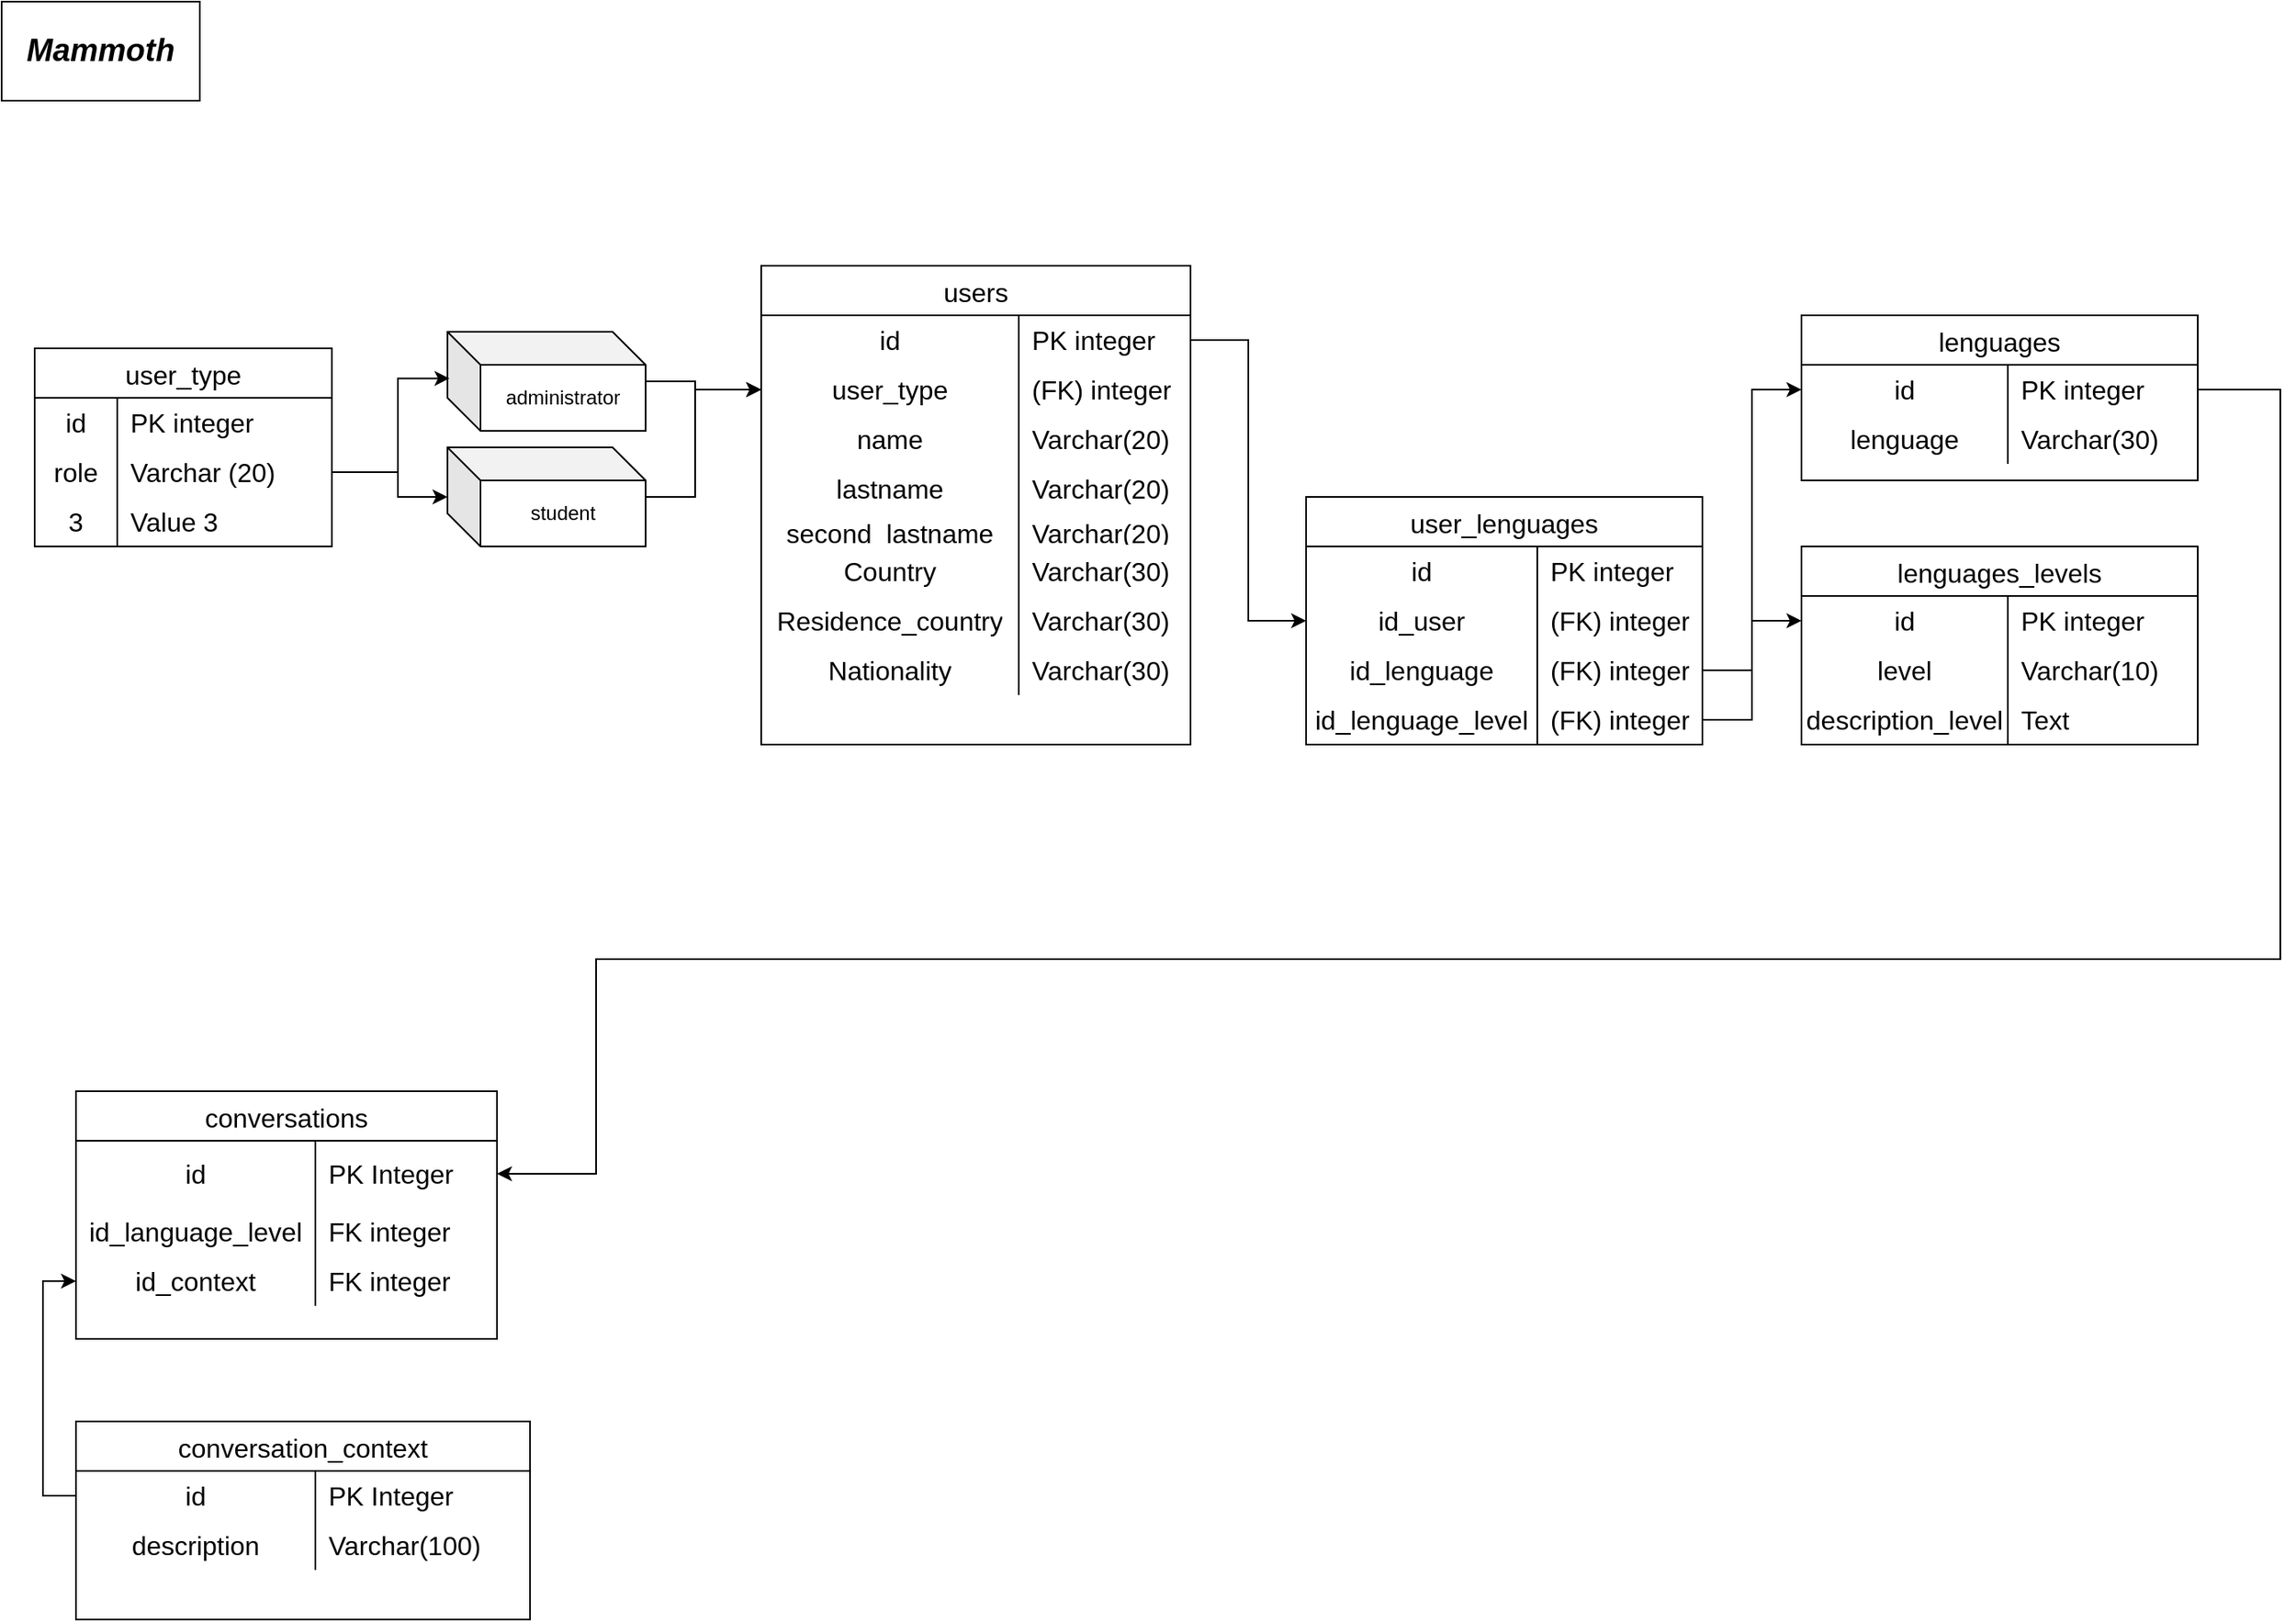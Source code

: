 <mxfile version="24.3.1" type="device">
  <diagram name="Page-1" id="H3j_4r80WjKR_7mbbWKY">
    <mxGraphModel dx="2100" dy="1114" grid="1" gridSize="10" guides="1" tooltips="1" connect="1" arrows="1" fold="1" page="1" pageScale="1" pageWidth="850" pageHeight="1100" math="0" shadow="0">
      <root>
        <mxCell id="0" />
        <mxCell id="1" parent="0" />
        <mxCell id="baPoiljxvEhH2WAyBj0E-1" value="&lt;font style=&quot;font-size: 19px;&quot;&gt;&lt;i&gt;&lt;b&gt;Mammoth&lt;/b&gt;&lt;/i&gt;&lt;/font&gt;" style="rounded=0;whiteSpace=wrap;html=1;" parent="1" vertex="1">
          <mxGeometry x="10" y="20" width="120" height="60" as="geometry" />
        </mxCell>
        <mxCell id="tuvgBK4_tuto2rBZXZWG-3" value="user_type" style="shape=table;startSize=30;container=1;collapsible=0;childLayout=tableLayout;fixedRows=1;rowLines=0;fontStyle=0;strokeColor=default;fontSize=16;" parent="1" vertex="1">
          <mxGeometry x="30" y="230" width="180" height="120" as="geometry" />
        </mxCell>
        <mxCell id="tuvgBK4_tuto2rBZXZWG-4" value="" style="shape=tableRow;horizontal=0;startSize=0;swimlaneHead=0;swimlaneBody=0;top=0;left=0;bottom=0;right=0;collapsible=0;dropTarget=0;fillColor=none;points=[[0,0.5],[1,0.5]];portConstraint=eastwest;strokeColor=inherit;fontSize=16;" parent="tuvgBK4_tuto2rBZXZWG-3" vertex="1">
          <mxGeometry y="30" width="180" height="30" as="geometry" />
        </mxCell>
        <mxCell id="tuvgBK4_tuto2rBZXZWG-5" value="id" style="shape=partialRectangle;html=1;whiteSpace=wrap;connectable=0;fillColor=none;top=0;left=0;bottom=0;right=0;overflow=hidden;pointerEvents=1;strokeColor=inherit;fontSize=16;" parent="tuvgBK4_tuto2rBZXZWG-4" vertex="1">
          <mxGeometry width="50" height="30" as="geometry">
            <mxRectangle width="50" height="30" as="alternateBounds" />
          </mxGeometry>
        </mxCell>
        <mxCell id="tuvgBK4_tuto2rBZXZWG-6" value="PK integer" style="shape=partialRectangle;html=1;whiteSpace=wrap;connectable=0;fillColor=none;top=0;left=0;bottom=0;right=0;align=left;spacingLeft=6;overflow=hidden;strokeColor=inherit;fontSize=16;" parent="tuvgBK4_tuto2rBZXZWG-4" vertex="1">
          <mxGeometry x="50" width="130" height="30" as="geometry">
            <mxRectangle width="130" height="30" as="alternateBounds" />
          </mxGeometry>
        </mxCell>
        <mxCell id="tuvgBK4_tuto2rBZXZWG-7" value="" style="shape=tableRow;horizontal=0;startSize=0;swimlaneHead=0;swimlaneBody=0;top=0;left=0;bottom=0;right=0;collapsible=0;dropTarget=0;fillColor=none;points=[[0,0.5],[1,0.5]];portConstraint=eastwest;strokeColor=inherit;fontSize=16;" parent="tuvgBK4_tuto2rBZXZWG-3" vertex="1">
          <mxGeometry y="60" width="180" height="30" as="geometry" />
        </mxCell>
        <mxCell id="tuvgBK4_tuto2rBZXZWG-8" value="role" style="shape=partialRectangle;html=1;whiteSpace=wrap;connectable=0;fillColor=none;top=0;left=0;bottom=0;right=0;overflow=hidden;strokeColor=inherit;fontSize=16;" parent="tuvgBK4_tuto2rBZXZWG-7" vertex="1">
          <mxGeometry width="50" height="30" as="geometry">
            <mxRectangle width="50" height="30" as="alternateBounds" />
          </mxGeometry>
        </mxCell>
        <mxCell id="tuvgBK4_tuto2rBZXZWG-9" value="Varchar (20)" style="shape=partialRectangle;html=1;whiteSpace=wrap;connectable=0;fillColor=none;top=0;left=0;bottom=0;right=0;align=left;spacingLeft=6;overflow=hidden;strokeColor=inherit;fontSize=16;" parent="tuvgBK4_tuto2rBZXZWG-7" vertex="1">
          <mxGeometry x="50" width="130" height="30" as="geometry">
            <mxRectangle width="130" height="30" as="alternateBounds" />
          </mxGeometry>
        </mxCell>
        <mxCell id="tuvgBK4_tuto2rBZXZWG-10" value="" style="shape=tableRow;horizontal=0;startSize=0;swimlaneHead=0;swimlaneBody=0;top=0;left=0;bottom=0;right=0;collapsible=0;dropTarget=0;fillColor=none;points=[[0,0.5],[1,0.5]];portConstraint=eastwest;strokeColor=inherit;fontSize=16;" parent="tuvgBK4_tuto2rBZXZWG-3" vertex="1">
          <mxGeometry y="90" width="180" height="30" as="geometry" />
        </mxCell>
        <mxCell id="tuvgBK4_tuto2rBZXZWG-11" value="3" style="shape=partialRectangle;html=1;whiteSpace=wrap;connectable=0;fillColor=none;top=0;left=0;bottom=0;right=0;overflow=hidden;strokeColor=inherit;fontSize=16;" parent="tuvgBK4_tuto2rBZXZWG-10" vertex="1">
          <mxGeometry width="50" height="30" as="geometry">
            <mxRectangle width="50" height="30" as="alternateBounds" />
          </mxGeometry>
        </mxCell>
        <mxCell id="tuvgBK4_tuto2rBZXZWG-12" value="Value 3" style="shape=partialRectangle;html=1;whiteSpace=wrap;connectable=0;fillColor=none;top=0;left=0;bottom=0;right=0;align=left;spacingLeft=6;overflow=hidden;strokeColor=inherit;fontSize=16;" parent="tuvgBK4_tuto2rBZXZWG-10" vertex="1">
          <mxGeometry x="50" width="130" height="30" as="geometry">
            <mxRectangle width="130" height="30" as="alternateBounds" />
          </mxGeometry>
        </mxCell>
        <mxCell id="tuvgBK4_tuto2rBZXZWG-66" style="edgeStyle=orthogonalEdgeStyle;rounded=0;orthogonalLoop=1;jettySize=auto;html=1;entryX=0;entryY=0.5;entryDx=0;entryDy=0;" parent="1" source="tuvgBK4_tuto2rBZXZWG-14" target="tuvgBK4_tuto2rBZXZWG-20" edge="1">
          <mxGeometry relative="1" as="geometry">
            <Array as="points">
              <mxPoint x="430" y="250" />
              <mxPoint x="430" y="255" />
            </Array>
          </mxGeometry>
        </mxCell>
        <mxCell id="tuvgBK4_tuto2rBZXZWG-14" value="administrator" style="shape=cube;whiteSpace=wrap;html=1;boundedLbl=1;backgroundOutline=1;darkOpacity=0.05;darkOpacity2=0.1;" parent="1" vertex="1">
          <mxGeometry x="280" y="220" width="120" height="60" as="geometry" />
        </mxCell>
        <mxCell id="tuvgBK4_tuto2rBZXZWG-67" style="edgeStyle=orthogonalEdgeStyle;rounded=0;orthogonalLoop=1;jettySize=auto;html=1;entryX=0;entryY=0.5;entryDx=0;entryDy=0;" parent="1" source="tuvgBK4_tuto2rBZXZWG-15" target="tuvgBK4_tuto2rBZXZWG-20" edge="1">
          <mxGeometry relative="1" as="geometry">
            <Array as="points">
              <mxPoint x="430" y="320" />
              <mxPoint x="430" y="255" />
            </Array>
          </mxGeometry>
        </mxCell>
        <mxCell id="tuvgBK4_tuto2rBZXZWG-15" value="student" style="shape=cube;whiteSpace=wrap;html=1;boundedLbl=1;backgroundOutline=1;darkOpacity=0.05;darkOpacity2=0.1;" parent="1" vertex="1">
          <mxGeometry x="280" y="290" width="120" height="60" as="geometry" />
        </mxCell>
        <mxCell id="tuvgBK4_tuto2rBZXZWG-16" value="users" style="shape=table;startSize=30;container=1;collapsible=0;childLayout=tableLayout;fixedRows=1;rowLines=0;fontStyle=0;strokeColor=default;fontSize=16;" parent="1" vertex="1">
          <mxGeometry x="470" y="180" width="260" height="290" as="geometry" />
        </mxCell>
        <mxCell id="tuvgBK4_tuto2rBZXZWG-17" value="" style="shape=tableRow;horizontal=0;startSize=0;swimlaneHead=0;swimlaneBody=0;top=0;left=0;bottom=0;right=0;collapsible=0;dropTarget=0;fillColor=none;points=[[0,0.5],[1,0.5]];portConstraint=eastwest;strokeColor=inherit;fontSize=16;" parent="tuvgBK4_tuto2rBZXZWG-16" vertex="1">
          <mxGeometry y="30" width="260" height="30" as="geometry" />
        </mxCell>
        <mxCell id="tuvgBK4_tuto2rBZXZWG-18" value="id" style="shape=partialRectangle;html=1;whiteSpace=wrap;connectable=0;fillColor=none;top=0;left=0;bottom=0;right=0;overflow=hidden;pointerEvents=1;strokeColor=inherit;fontSize=16;" parent="tuvgBK4_tuto2rBZXZWG-17" vertex="1">
          <mxGeometry width="156" height="30" as="geometry">
            <mxRectangle width="156" height="30" as="alternateBounds" />
          </mxGeometry>
        </mxCell>
        <mxCell id="tuvgBK4_tuto2rBZXZWG-19" value="PK integer" style="shape=partialRectangle;html=1;whiteSpace=wrap;connectable=0;fillColor=none;top=0;left=0;bottom=0;right=0;align=left;spacingLeft=6;overflow=hidden;strokeColor=inherit;fontSize=16;" parent="tuvgBK4_tuto2rBZXZWG-17" vertex="1">
          <mxGeometry x="156" width="104" height="30" as="geometry">
            <mxRectangle width="104" height="30" as="alternateBounds" />
          </mxGeometry>
        </mxCell>
        <mxCell id="tuvgBK4_tuto2rBZXZWG-20" value="" style="shape=tableRow;horizontal=0;startSize=0;swimlaneHead=0;swimlaneBody=0;top=0;left=0;bottom=0;right=0;collapsible=0;dropTarget=0;fillColor=none;points=[[0,0.5],[1,0.5]];portConstraint=eastwest;strokeColor=inherit;fontSize=16;" parent="tuvgBK4_tuto2rBZXZWG-16" vertex="1">
          <mxGeometry y="60" width="260" height="30" as="geometry" />
        </mxCell>
        <mxCell id="tuvgBK4_tuto2rBZXZWG-21" value="user_type" style="shape=partialRectangle;html=1;whiteSpace=wrap;connectable=0;fillColor=none;top=0;left=0;bottom=0;right=0;overflow=hidden;strokeColor=inherit;fontSize=16;" parent="tuvgBK4_tuto2rBZXZWG-20" vertex="1">
          <mxGeometry width="156" height="30" as="geometry">
            <mxRectangle width="156" height="30" as="alternateBounds" />
          </mxGeometry>
        </mxCell>
        <mxCell id="tuvgBK4_tuto2rBZXZWG-22" value="(FK) integer" style="shape=partialRectangle;html=1;whiteSpace=wrap;connectable=0;fillColor=none;top=0;left=0;bottom=0;right=0;align=left;spacingLeft=6;overflow=hidden;strokeColor=inherit;fontSize=16;" parent="tuvgBK4_tuto2rBZXZWG-20" vertex="1">
          <mxGeometry x="156" width="104" height="30" as="geometry">
            <mxRectangle width="104" height="30" as="alternateBounds" />
          </mxGeometry>
        </mxCell>
        <mxCell id="tuvgBK4_tuto2rBZXZWG-23" value="" style="shape=tableRow;horizontal=0;startSize=0;swimlaneHead=0;swimlaneBody=0;top=0;left=0;bottom=0;right=0;collapsible=0;dropTarget=0;fillColor=none;points=[[0,0.5],[1,0.5]];portConstraint=eastwest;strokeColor=inherit;fontSize=16;" parent="tuvgBK4_tuto2rBZXZWG-16" vertex="1">
          <mxGeometry y="90" width="260" height="30" as="geometry" />
        </mxCell>
        <mxCell id="tuvgBK4_tuto2rBZXZWG-24" value="name" style="shape=partialRectangle;html=1;whiteSpace=wrap;connectable=0;fillColor=none;top=0;left=0;bottom=0;right=0;overflow=hidden;strokeColor=inherit;fontSize=16;" parent="tuvgBK4_tuto2rBZXZWG-23" vertex="1">
          <mxGeometry width="156" height="30" as="geometry">
            <mxRectangle width="156" height="30" as="alternateBounds" />
          </mxGeometry>
        </mxCell>
        <mxCell id="tuvgBK4_tuto2rBZXZWG-25" value="Varchar(20)" style="shape=partialRectangle;html=1;whiteSpace=wrap;connectable=0;fillColor=none;top=0;left=0;bottom=0;right=0;align=left;spacingLeft=6;overflow=hidden;strokeColor=inherit;fontSize=16;" parent="tuvgBK4_tuto2rBZXZWG-23" vertex="1">
          <mxGeometry x="156" width="104" height="30" as="geometry">
            <mxRectangle width="104" height="30" as="alternateBounds" />
          </mxGeometry>
        </mxCell>
        <mxCell id="tuvgBK4_tuto2rBZXZWG-26" value="" style="shape=tableRow;horizontal=0;startSize=0;swimlaneHead=0;swimlaneBody=0;top=0;left=0;bottom=0;right=0;collapsible=0;dropTarget=0;fillColor=none;points=[[0,0.5],[1,0.5]];portConstraint=eastwest;strokeColor=inherit;fontSize=16;" parent="tuvgBK4_tuto2rBZXZWG-16" vertex="1">
          <mxGeometry y="120" width="260" height="30" as="geometry" />
        </mxCell>
        <mxCell id="tuvgBK4_tuto2rBZXZWG-27" value="lastname" style="shape=partialRectangle;html=1;whiteSpace=wrap;connectable=0;fillColor=none;top=0;left=0;bottom=0;right=0;overflow=hidden;strokeColor=inherit;fontSize=16;" parent="tuvgBK4_tuto2rBZXZWG-26" vertex="1">
          <mxGeometry width="156" height="30" as="geometry">
            <mxRectangle width="156" height="30" as="alternateBounds" />
          </mxGeometry>
        </mxCell>
        <mxCell id="tuvgBK4_tuto2rBZXZWG-28" value="Varchar(20)" style="shape=partialRectangle;html=1;whiteSpace=wrap;connectable=0;fillColor=none;top=0;left=0;bottom=0;right=0;align=left;spacingLeft=6;overflow=hidden;strokeColor=inherit;fontSize=16;" parent="tuvgBK4_tuto2rBZXZWG-26" vertex="1">
          <mxGeometry x="156" width="104" height="30" as="geometry">
            <mxRectangle width="104" height="30" as="alternateBounds" />
          </mxGeometry>
        </mxCell>
        <mxCell id="tuvgBK4_tuto2rBZXZWG-29" value="" style="shape=tableRow;horizontal=0;startSize=0;swimlaneHead=0;swimlaneBody=0;top=0;left=0;bottom=0;right=0;collapsible=0;dropTarget=0;fillColor=none;points=[[0,0.5],[1,0.5]];portConstraint=eastwest;strokeColor=inherit;fontSize=16;" parent="tuvgBK4_tuto2rBZXZWG-16" vertex="1">
          <mxGeometry y="150" width="260" height="20" as="geometry" />
        </mxCell>
        <mxCell id="tuvgBK4_tuto2rBZXZWG-30" value="second_lastname" style="shape=partialRectangle;html=1;whiteSpace=wrap;connectable=0;fillColor=none;top=0;left=0;bottom=0;right=0;overflow=hidden;strokeColor=inherit;fontSize=16;" parent="tuvgBK4_tuto2rBZXZWG-29" vertex="1">
          <mxGeometry width="156" height="20" as="geometry">
            <mxRectangle width="156" height="20" as="alternateBounds" />
          </mxGeometry>
        </mxCell>
        <mxCell id="tuvgBK4_tuto2rBZXZWG-31" value="Varchar(20)" style="shape=partialRectangle;html=1;whiteSpace=wrap;connectable=0;fillColor=none;top=0;left=0;bottom=0;right=0;align=left;spacingLeft=6;overflow=hidden;strokeColor=inherit;fontSize=16;" parent="tuvgBK4_tuto2rBZXZWG-29" vertex="1">
          <mxGeometry x="156" width="104" height="20" as="geometry">
            <mxRectangle width="104" height="20" as="alternateBounds" />
          </mxGeometry>
        </mxCell>
        <mxCell id="tuvgBK4_tuto2rBZXZWG-45" value="" style="shape=tableRow;horizontal=0;startSize=0;swimlaneHead=0;swimlaneBody=0;top=0;left=0;bottom=0;right=0;collapsible=0;dropTarget=0;fillColor=none;points=[[0,0.5],[1,0.5]];portConstraint=eastwest;strokeColor=inherit;fontSize=16;" parent="tuvgBK4_tuto2rBZXZWG-16" vertex="1">
          <mxGeometry y="170" width="260" height="30" as="geometry" />
        </mxCell>
        <mxCell id="tuvgBK4_tuto2rBZXZWG-46" value="Country" style="shape=partialRectangle;html=1;whiteSpace=wrap;connectable=0;fillColor=none;top=0;left=0;bottom=0;right=0;overflow=hidden;strokeColor=inherit;fontSize=16;" parent="tuvgBK4_tuto2rBZXZWG-45" vertex="1">
          <mxGeometry width="156" height="30" as="geometry">
            <mxRectangle width="156" height="30" as="alternateBounds" />
          </mxGeometry>
        </mxCell>
        <mxCell id="tuvgBK4_tuto2rBZXZWG-47" value="Varchar(30)" style="shape=partialRectangle;html=1;whiteSpace=wrap;connectable=0;fillColor=none;top=0;left=0;bottom=0;right=0;align=left;spacingLeft=6;overflow=hidden;strokeColor=inherit;fontSize=16;" parent="tuvgBK4_tuto2rBZXZWG-45" vertex="1">
          <mxGeometry x="156" width="104" height="30" as="geometry">
            <mxRectangle width="104" height="30" as="alternateBounds" />
          </mxGeometry>
        </mxCell>
        <mxCell id="tuvgBK4_tuto2rBZXZWG-48" value="" style="shape=tableRow;horizontal=0;startSize=0;swimlaneHead=0;swimlaneBody=0;top=0;left=0;bottom=0;right=0;collapsible=0;dropTarget=0;fillColor=none;points=[[0,0.5],[1,0.5]];portConstraint=eastwest;strokeColor=inherit;fontSize=16;" parent="tuvgBK4_tuto2rBZXZWG-16" vertex="1">
          <mxGeometry y="200" width="260" height="30" as="geometry" />
        </mxCell>
        <mxCell id="tuvgBK4_tuto2rBZXZWG-49" value="Residence_country" style="shape=partialRectangle;html=1;whiteSpace=wrap;connectable=0;fillColor=none;top=0;left=0;bottom=0;right=0;overflow=hidden;strokeColor=inherit;fontSize=16;" parent="tuvgBK4_tuto2rBZXZWG-48" vertex="1">
          <mxGeometry width="156" height="30" as="geometry">
            <mxRectangle width="156" height="30" as="alternateBounds" />
          </mxGeometry>
        </mxCell>
        <mxCell id="tuvgBK4_tuto2rBZXZWG-50" value="Varchar(30)" style="shape=partialRectangle;html=1;whiteSpace=wrap;connectable=0;fillColor=none;top=0;left=0;bottom=0;right=0;align=left;spacingLeft=6;overflow=hidden;strokeColor=inherit;fontSize=16;" parent="tuvgBK4_tuto2rBZXZWG-48" vertex="1">
          <mxGeometry x="156" width="104" height="30" as="geometry">
            <mxRectangle width="104" height="30" as="alternateBounds" />
          </mxGeometry>
        </mxCell>
        <mxCell id="tuvgBK4_tuto2rBZXZWG-51" value="" style="shape=tableRow;horizontal=0;startSize=0;swimlaneHead=0;swimlaneBody=0;top=0;left=0;bottom=0;right=0;collapsible=0;dropTarget=0;fillColor=none;points=[[0,0.5],[1,0.5]];portConstraint=eastwest;strokeColor=inherit;fontSize=16;" parent="tuvgBK4_tuto2rBZXZWG-16" vertex="1">
          <mxGeometry y="230" width="260" height="30" as="geometry" />
        </mxCell>
        <mxCell id="tuvgBK4_tuto2rBZXZWG-52" value="Nationality" style="shape=partialRectangle;html=1;whiteSpace=wrap;connectable=0;fillColor=none;top=0;left=0;bottom=0;right=0;overflow=hidden;strokeColor=inherit;fontSize=16;" parent="tuvgBK4_tuto2rBZXZWG-51" vertex="1">
          <mxGeometry width="156" height="30" as="geometry">
            <mxRectangle width="156" height="30" as="alternateBounds" />
          </mxGeometry>
        </mxCell>
        <mxCell id="tuvgBK4_tuto2rBZXZWG-53" value="Varchar(30)" style="shape=partialRectangle;html=1;whiteSpace=wrap;connectable=0;fillColor=none;top=0;left=0;bottom=0;right=0;align=left;spacingLeft=6;overflow=hidden;strokeColor=inherit;fontSize=16;" parent="tuvgBK4_tuto2rBZXZWG-51" vertex="1">
          <mxGeometry x="156" width="104" height="30" as="geometry">
            <mxRectangle width="104" height="30" as="alternateBounds" />
          </mxGeometry>
        </mxCell>
        <mxCell id="tuvgBK4_tuto2rBZXZWG-35" value="user_lenguages" style="shape=table;startSize=30;container=1;collapsible=0;childLayout=tableLayout;fixedRows=1;rowLines=0;fontStyle=0;strokeColor=default;fontSize=16;" parent="1" vertex="1">
          <mxGeometry x="800" y="320" width="240" height="150" as="geometry" />
        </mxCell>
        <mxCell id="tuvgBK4_tuto2rBZXZWG-36" value="" style="shape=tableRow;horizontal=0;startSize=0;swimlaneHead=0;swimlaneBody=0;top=0;left=0;bottom=0;right=0;collapsible=0;dropTarget=0;fillColor=none;points=[[0,0.5],[1,0.5]];portConstraint=eastwest;strokeColor=inherit;fontSize=16;" parent="tuvgBK4_tuto2rBZXZWG-35" vertex="1">
          <mxGeometry y="30" width="240" height="30" as="geometry" />
        </mxCell>
        <mxCell id="tuvgBK4_tuto2rBZXZWG-37" value="id" style="shape=partialRectangle;html=1;whiteSpace=wrap;connectable=0;fillColor=none;top=0;left=0;bottom=0;right=0;overflow=hidden;pointerEvents=1;strokeColor=inherit;fontSize=16;" parent="tuvgBK4_tuto2rBZXZWG-36" vertex="1">
          <mxGeometry width="140" height="30" as="geometry">
            <mxRectangle width="140" height="30" as="alternateBounds" />
          </mxGeometry>
        </mxCell>
        <mxCell id="tuvgBK4_tuto2rBZXZWG-38" value="PK integer" style="shape=partialRectangle;html=1;whiteSpace=wrap;connectable=0;fillColor=none;top=0;left=0;bottom=0;right=0;align=left;spacingLeft=6;overflow=hidden;strokeColor=inherit;fontSize=16;" parent="tuvgBK4_tuto2rBZXZWG-36" vertex="1">
          <mxGeometry x="140" width="100" height="30" as="geometry">
            <mxRectangle width="100" height="30" as="alternateBounds" />
          </mxGeometry>
        </mxCell>
        <mxCell id="tuvgBK4_tuto2rBZXZWG-39" value="" style="shape=tableRow;horizontal=0;startSize=0;swimlaneHead=0;swimlaneBody=0;top=0;left=0;bottom=0;right=0;collapsible=0;dropTarget=0;fillColor=none;points=[[0,0.5],[1,0.5]];portConstraint=eastwest;strokeColor=inherit;fontSize=16;" parent="tuvgBK4_tuto2rBZXZWG-35" vertex="1">
          <mxGeometry y="60" width="240" height="30" as="geometry" />
        </mxCell>
        <mxCell id="tuvgBK4_tuto2rBZXZWG-40" value="id_user" style="shape=partialRectangle;html=1;whiteSpace=wrap;connectable=0;fillColor=none;top=0;left=0;bottom=0;right=0;overflow=hidden;strokeColor=inherit;fontSize=16;" parent="tuvgBK4_tuto2rBZXZWG-39" vertex="1">
          <mxGeometry width="140" height="30" as="geometry">
            <mxRectangle width="140" height="30" as="alternateBounds" />
          </mxGeometry>
        </mxCell>
        <mxCell id="tuvgBK4_tuto2rBZXZWG-41" value="(FK) integer" style="shape=partialRectangle;html=1;whiteSpace=wrap;connectable=0;fillColor=none;top=0;left=0;bottom=0;right=0;align=left;spacingLeft=6;overflow=hidden;strokeColor=inherit;fontSize=16;" parent="tuvgBK4_tuto2rBZXZWG-39" vertex="1">
          <mxGeometry x="140" width="100" height="30" as="geometry">
            <mxRectangle width="100" height="30" as="alternateBounds" />
          </mxGeometry>
        </mxCell>
        <mxCell id="tuvgBK4_tuto2rBZXZWG-42" value="" style="shape=tableRow;horizontal=0;startSize=0;swimlaneHead=0;swimlaneBody=0;top=0;left=0;bottom=0;right=0;collapsible=0;dropTarget=0;fillColor=none;points=[[0,0.5],[1,0.5]];portConstraint=eastwest;strokeColor=inherit;fontSize=16;" parent="tuvgBK4_tuto2rBZXZWG-35" vertex="1">
          <mxGeometry y="90" width="240" height="30" as="geometry" />
        </mxCell>
        <mxCell id="tuvgBK4_tuto2rBZXZWG-43" value="id_lenguage" style="shape=partialRectangle;html=1;whiteSpace=wrap;connectable=0;fillColor=none;top=0;left=0;bottom=0;right=0;overflow=hidden;strokeColor=inherit;fontSize=16;" parent="tuvgBK4_tuto2rBZXZWG-42" vertex="1">
          <mxGeometry width="140" height="30" as="geometry">
            <mxRectangle width="140" height="30" as="alternateBounds" />
          </mxGeometry>
        </mxCell>
        <mxCell id="tuvgBK4_tuto2rBZXZWG-44" value="(FK) integer" style="shape=partialRectangle;html=1;whiteSpace=wrap;connectable=0;fillColor=none;top=0;left=0;bottom=0;right=0;align=left;spacingLeft=6;overflow=hidden;strokeColor=inherit;fontSize=16;" parent="tuvgBK4_tuto2rBZXZWG-42" vertex="1">
          <mxGeometry x="140" width="100" height="30" as="geometry">
            <mxRectangle width="100" height="30" as="alternateBounds" />
          </mxGeometry>
        </mxCell>
        <mxCell id="tuvgBK4_tuto2rBZXZWG-79" value="" style="shape=tableRow;horizontal=0;startSize=0;swimlaneHead=0;swimlaneBody=0;top=0;left=0;bottom=0;right=0;collapsible=0;dropTarget=0;fillColor=none;points=[[0,0.5],[1,0.5]];portConstraint=eastwest;strokeColor=inherit;fontSize=16;" parent="tuvgBK4_tuto2rBZXZWG-35" vertex="1">
          <mxGeometry y="120" width="240" height="30" as="geometry" />
        </mxCell>
        <mxCell id="tuvgBK4_tuto2rBZXZWG-80" value="id_lenguage_level" style="shape=partialRectangle;html=1;whiteSpace=wrap;connectable=0;fillColor=none;top=0;left=0;bottom=0;right=0;overflow=hidden;strokeColor=inherit;fontSize=16;" parent="tuvgBK4_tuto2rBZXZWG-79" vertex="1">
          <mxGeometry width="140" height="30" as="geometry">
            <mxRectangle width="140" height="30" as="alternateBounds" />
          </mxGeometry>
        </mxCell>
        <mxCell id="tuvgBK4_tuto2rBZXZWG-81" value="(FK) integer" style="shape=partialRectangle;html=1;whiteSpace=wrap;connectable=0;fillColor=none;top=0;left=0;bottom=0;right=0;align=left;spacingLeft=6;overflow=hidden;strokeColor=inherit;fontSize=16;" parent="tuvgBK4_tuto2rBZXZWG-79" vertex="1">
          <mxGeometry x="140" width="100" height="30" as="geometry">
            <mxRectangle width="100" height="30" as="alternateBounds" />
          </mxGeometry>
        </mxCell>
        <mxCell id="tuvgBK4_tuto2rBZXZWG-54" value="lenguages_levels" style="shape=table;startSize=30;container=1;collapsible=0;childLayout=tableLayout;fixedRows=1;rowLines=0;fontStyle=0;strokeColor=default;fontSize=16;" parent="1" vertex="1">
          <mxGeometry x="1100" y="350" width="240" height="120" as="geometry" />
        </mxCell>
        <mxCell id="tuvgBK4_tuto2rBZXZWG-55" value="" style="shape=tableRow;horizontal=0;startSize=0;swimlaneHead=0;swimlaneBody=0;top=0;left=0;bottom=0;right=0;collapsible=0;dropTarget=0;fillColor=none;points=[[0,0.5],[1,0.5]];portConstraint=eastwest;strokeColor=inherit;fontSize=16;" parent="tuvgBK4_tuto2rBZXZWG-54" vertex="1">
          <mxGeometry y="30" width="240" height="30" as="geometry" />
        </mxCell>
        <mxCell id="tuvgBK4_tuto2rBZXZWG-56" value="id" style="shape=partialRectangle;html=1;whiteSpace=wrap;connectable=0;fillColor=none;top=0;left=0;bottom=0;right=0;overflow=hidden;pointerEvents=1;strokeColor=inherit;fontSize=16;" parent="tuvgBK4_tuto2rBZXZWG-55" vertex="1">
          <mxGeometry width="125" height="30" as="geometry">
            <mxRectangle width="125" height="30" as="alternateBounds" />
          </mxGeometry>
        </mxCell>
        <mxCell id="tuvgBK4_tuto2rBZXZWG-57" value="PK integer" style="shape=partialRectangle;html=1;whiteSpace=wrap;connectable=0;fillColor=none;top=0;left=0;bottom=0;right=0;align=left;spacingLeft=6;overflow=hidden;strokeColor=inherit;fontSize=16;" parent="tuvgBK4_tuto2rBZXZWG-55" vertex="1">
          <mxGeometry x="125" width="115" height="30" as="geometry">
            <mxRectangle width="115" height="30" as="alternateBounds" />
          </mxGeometry>
        </mxCell>
        <mxCell id="tuvgBK4_tuto2rBZXZWG-58" value="" style="shape=tableRow;horizontal=0;startSize=0;swimlaneHead=0;swimlaneBody=0;top=0;left=0;bottom=0;right=0;collapsible=0;dropTarget=0;fillColor=none;points=[[0,0.5],[1,0.5]];portConstraint=eastwest;strokeColor=inherit;fontSize=16;" parent="tuvgBK4_tuto2rBZXZWG-54" vertex="1">
          <mxGeometry y="60" width="240" height="30" as="geometry" />
        </mxCell>
        <mxCell id="tuvgBK4_tuto2rBZXZWG-59" value="level" style="shape=partialRectangle;html=1;whiteSpace=wrap;connectable=0;fillColor=none;top=0;left=0;bottom=0;right=0;overflow=hidden;strokeColor=inherit;fontSize=16;" parent="tuvgBK4_tuto2rBZXZWG-58" vertex="1">
          <mxGeometry width="125" height="30" as="geometry">
            <mxRectangle width="125" height="30" as="alternateBounds" />
          </mxGeometry>
        </mxCell>
        <mxCell id="tuvgBK4_tuto2rBZXZWG-60" value="Varchar(10)" style="shape=partialRectangle;html=1;whiteSpace=wrap;connectable=0;fillColor=none;top=0;left=0;bottom=0;right=0;align=left;spacingLeft=6;overflow=hidden;strokeColor=inherit;fontSize=16;" parent="tuvgBK4_tuto2rBZXZWG-58" vertex="1">
          <mxGeometry x="125" width="115" height="30" as="geometry">
            <mxRectangle width="115" height="30" as="alternateBounds" />
          </mxGeometry>
        </mxCell>
        <mxCell id="tuvgBK4_tuto2rBZXZWG-61" value="" style="shape=tableRow;horizontal=0;startSize=0;swimlaneHead=0;swimlaneBody=0;top=0;left=0;bottom=0;right=0;collapsible=0;dropTarget=0;fillColor=none;points=[[0,0.5],[1,0.5]];portConstraint=eastwest;strokeColor=inherit;fontSize=16;" parent="tuvgBK4_tuto2rBZXZWG-54" vertex="1">
          <mxGeometry y="90" width="240" height="30" as="geometry" />
        </mxCell>
        <mxCell id="tuvgBK4_tuto2rBZXZWG-62" value="description_level" style="shape=partialRectangle;html=1;whiteSpace=wrap;connectable=0;fillColor=none;top=0;left=0;bottom=0;right=0;overflow=hidden;strokeColor=inherit;fontSize=16;" parent="tuvgBK4_tuto2rBZXZWG-61" vertex="1">
          <mxGeometry width="125" height="30" as="geometry">
            <mxRectangle width="125" height="30" as="alternateBounds" />
          </mxGeometry>
        </mxCell>
        <mxCell id="tuvgBK4_tuto2rBZXZWG-63" value="Text" style="shape=partialRectangle;html=1;whiteSpace=wrap;connectable=0;fillColor=none;top=0;left=0;bottom=0;right=0;align=left;spacingLeft=6;overflow=hidden;strokeColor=inherit;fontSize=16;" parent="tuvgBK4_tuto2rBZXZWG-61" vertex="1">
          <mxGeometry x="125" width="115" height="30" as="geometry">
            <mxRectangle width="115" height="30" as="alternateBounds" />
          </mxGeometry>
        </mxCell>
        <mxCell id="tuvgBK4_tuto2rBZXZWG-64" style="edgeStyle=orthogonalEdgeStyle;rounded=0;orthogonalLoop=1;jettySize=auto;html=1;entryX=0.01;entryY=0.47;entryDx=0;entryDy=0;entryPerimeter=0;" parent="1" source="tuvgBK4_tuto2rBZXZWG-7" target="tuvgBK4_tuto2rBZXZWG-14" edge="1">
          <mxGeometry relative="1" as="geometry">
            <Array as="points">
              <mxPoint x="250" y="305" />
              <mxPoint x="250" y="248" />
            </Array>
          </mxGeometry>
        </mxCell>
        <mxCell id="tuvgBK4_tuto2rBZXZWG-65" style="edgeStyle=orthogonalEdgeStyle;rounded=0;orthogonalLoop=1;jettySize=auto;html=1;" parent="1" source="tuvgBK4_tuto2rBZXZWG-7" target="tuvgBK4_tuto2rBZXZWG-15" edge="1">
          <mxGeometry relative="1" as="geometry">
            <Array as="points">
              <mxPoint x="250" y="305" />
              <mxPoint x="250" y="320" />
            </Array>
          </mxGeometry>
        </mxCell>
        <mxCell id="tuvgBK4_tuto2rBZXZWG-68" style="edgeStyle=orthogonalEdgeStyle;rounded=0;orthogonalLoop=1;jettySize=auto;html=1;entryX=0;entryY=0.5;entryDx=0;entryDy=0;" parent="1" source="tuvgBK4_tuto2rBZXZWG-17" target="tuvgBK4_tuto2rBZXZWG-39" edge="1">
          <mxGeometry relative="1" as="geometry" />
        </mxCell>
        <mxCell id="tuvgBK4_tuto2rBZXZWG-69" value="lenguages" style="shape=table;startSize=30;container=1;collapsible=0;childLayout=tableLayout;fixedRows=1;rowLines=0;fontStyle=0;strokeColor=default;fontSize=16;" parent="1" vertex="1">
          <mxGeometry x="1100" y="210" width="240" height="100" as="geometry" />
        </mxCell>
        <mxCell id="tuvgBK4_tuto2rBZXZWG-70" value="" style="shape=tableRow;horizontal=0;startSize=0;swimlaneHead=0;swimlaneBody=0;top=0;left=0;bottom=0;right=0;collapsible=0;dropTarget=0;fillColor=none;points=[[0,0.5],[1,0.5]];portConstraint=eastwest;strokeColor=inherit;fontSize=16;" parent="tuvgBK4_tuto2rBZXZWG-69" vertex="1">
          <mxGeometry y="30" width="240" height="30" as="geometry" />
        </mxCell>
        <mxCell id="tuvgBK4_tuto2rBZXZWG-71" value="id" style="shape=partialRectangle;html=1;whiteSpace=wrap;connectable=0;fillColor=none;top=0;left=0;bottom=0;right=0;overflow=hidden;pointerEvents=1;strokeColor=inherit;fontSize=16;" parent="tuvgBK4_tuto2rBZXZWG-70" vertex="1">
          <mxGeometry width="125" height="30" as="geometry">
            <mxRectangle width="125" height="30" as="alternateBounds" />
          </mxGeometry>
        </mxCell>
        <mxCell id="tuvgBK4_tuto2rBZXZWG-72" value="PK integer" style="shape=partialRectangle;html=1;whiteSpace=wrap;connectable=0;fillColor=none;top=0;left=0;bottom=0;right=0;align=left;spacingLeft=6;overflow=hidden;strokeColor=inherit;fontSize=16;" parent="tuvgBK4_tuto2rBZXZWG-70" vertex="1">
          <mxGeometry x="125" width="115" height="30" as="geometry">
            <mxRectangle width="115" height="30" as="alternateBounds" />
          </mxGeometry>
        </mxCell>
        <mxCell id="tuvgBK4_tuto2rBZXZWG-73" value="" style="shape=tableRow;horizontal=0;startSize=0;swimlaneHead=0;swimlaneBody=0;top=0;left=0;bottom=0;right=0;collapsible=0;dropTarget=0;fillColor=none;points=[[0,0.5],[1,0.5]];portConstraint=eastwest;strokeColor=inherit;fontSize=16;" parent="tuvgBK4_tuto2rBZXZWG-69" vertex="1">
          <mxGeometry y="60" width="240" height="30" as="geometry" />
        </mxCell>
        <mxCell id="tuvgBK4_tuto2rBZXZWG-74" value="lenguage" style="shape=partialRectangle;html=1;whiteSpace=wrap;connectable=0;fillColor=none;top=0;left=0;bottom=0;right=0;overflow=hidden;strokeColor=inherit;fontSize=16;" parent="tuvgBK4_tuto2rBZXZWG-73" vertex="1">
          <mxGeometry width="125" height="30" as="geometry">
            <mxRectangle width="125" height="30" as="alternateBounds" />
          </mxGeometry>
        </mxCell>
        <mxCell id="tuvgBK4_tuto2rBZXZWG-75" value="Varchar(30)" style="shape=partialRectangle;html=1;whiteSpace=wrap;connectable=0;fillColor=none;top=0;left=0;bottom=0;right=0;align=left;spacingLeft=6;overflow=hidden;strokeColor=inherit;fontSize=16;" parent="tuvgBK4_tuto2rBZXZWG-73" vertex="1">
          <mxGeometry x="125" width="115" height="30" as="geometry">
            <mxRectangle width="115" height="30" as="alternateBounds" />
          </mxGeometry>
        </mxCell>
        <mxCell id="tuvgBK4_tuto2rBZXZWG-82" style="edgeStyle=orthogonalEdgeStyle;rounded=0;orthogonalLoop=1;jettySize=auto;html=1;entryX=0;entryY=0.5;entryDx=0;entryDy=0;" parent="1" source="tuvgBK4_tuto2rBZXZWG-42" target="tuvgBK4_tuto2rBZXZWG-70" edge="1">
          <mxGeometry relative="1" as="geometry" />
        </mxCell>
        <mxCell id="tuvgBK4_tuto2rBZXZWG-83" style="edgeStyle=orthogonalEdgeStyle;rounded=0;orthogonalLoop=1;jettySize=auto;html=1;entryX=0;entryY=0.5;entryDx=0;entryDy=0;" parent="1" source="tuvgBK4_tuto2rBZXZWG-79" target="tuvgBK4_tuto2rBZXZWG-55" edge="1">
          <mxGeometry relative="1" as="geometry" />
        </mxCell>
        <mxCell id="VUCPcEDNaD8z5ZWHWKqE-1" value="conversations" style="shape=table;startSize=30;container=1;collapsible=0;childLayout=tableLayout;fixedRows=1;rowLines=0;fontStyle=0;strokeColor=default;fontSize=16;" parent="1" vertex="1">
          <mxGeometry x="55" y="680" width="255" height="150" as="geometry" />
        </mxCell>
        <mxCell id="VUCPcEDNaD8z5ZWHWKqE-2" value="" style="shape=tableRow;horizontal=0;startSize=0;swimlaneHead=0;swimlaneBody=0;top=0;left=0;bottom=0;right=0;collapsible=0;dropTarget=0;fillColor=none;points=[[0,0.5],[1,0.5]];portConstraint=eastwest;strokeColor=inherit;fontSize=16;" parent="VUCPcEDNaD8z5ZWHWKqE-1" vertex="1">
          <mxGeometry y="30" width="255" height="40" as="geometry" />
        </mxCell>
        <mxCell id="VUCPcEDNaD8z5ZWHWKqE-3" value="id" style="shape=partialRectangle;html=1;whiteSpace=wrap;connectable=0;fillColor=none;top=0;left=0;bottom=0;right=0;overflow=hidden;pointerEvents=1;strokeColor=inherit;fontSize=16;" parent="VUCPcEDNaD8z5ZWHWKqE-2" vertex="1">
          <mxGeometry width="145" height="40" as="geometry">
            <mxRectangle width="145" height="40" as="alternateBounds" />
          </mxGeometry>
        </mxCell>
        <mxCell id="VUCPcEDNaD8z5ZWHWKqE-4" value="PK Integer" style="shape=partialRectangle;html=1;whiteSpace=wrap;connectable=0;fillColor=none;top=0;left=0;bottom=0;right=0;align=left;spacingLeft=6;overflow=hidden;strokeColor=inherit;fontSize=16;" parent="VUCPcEDNaD8z5ZWHWKqE-2" vertex="1">
          <mxGeometry x="145" width="110" height="40" as="geometry">
            <mxRectangle width="110" height="40" as="alternateBounds" />
          </mxGeometry>
        </mxCell>
        <mxCell id="VUCPcEDNaD8z5ZWHWKqE-5" value="" style="shape=tableRow;horizontal=0;startSize=0;swimlaneHead=0;swimlaneBody=0;top=0;left=0;bottom=0;right=0;collapsible=0;dropTarget=0;fillColor=none;points=[[0,0.5],[1,0.5]];portConstraint=eastwest;strokeColor=inherit;fontSize=16;" parent="VUCPcEDNaD8z5ZWHWKqE-1" vertex="1">
          <mxGeometry y="70" width="255" height="30" as="geometry" />
        </mxCell>
        <mxCell id="VUCPcEDNaD8z5ZWHWKqE-6" value="id_language_level" style="shape=partialRectangle;html=1;whiteSpace=wrap;connectable=0;fillColor=none;top=0;left=0;bottom=0;right=0;overflow=hidden;strokeColor=inherit;fontSize=16;" parent="VUCPcEDNaD8z5ZWHWKqE-5" vertex="1">
          <mxGeometry width="145" height="30" as="geometry">
            <mxRectangle width="145" height="30" as="alternateBounds" />
          </mxGeometry>
        </mxCell>
        <mxCell id="VUCPcEDNaD8z5ZWHWKqE-7" value="FK integer" style="shape=partialRectangle;html=1;whiteSpace=wrap;connectable=0;fillColor=none;top=0;left=0;bottom=0;right=0;align=left;spacingLeft=6;overflow=hidden;strokeColor=inherit;fontSize=16;" parent="VUCPcEDNaD8z5ZWHWKqE-5" vertex="1">
          <mxGeometry x="145" width="110" height="30" as="geometry">
            <mxRectangle width="110" height="30" as="alternateBounds" />
          </mxGeometry>
        </mxCell>
        <mxCell id="VUCPcEDNaD8z5ZWHWKqE-8" value="" style="shape=tableRow;horizontal=0;startSize=0;swimlaneHead=0;swimlaneBody=0;top=0;left=0;bottom=0;right=0;collapsible=0;dropTarget=0;fillColor=none;points=[[0,0.5],[1,0.5]];portConstraint=eastwest;strokeColor=inherit;fontSize=16;" parent="VUCPcEDNaD8z5ZWHWKqE-1" vertex="1">
          <mxGeometry y="100" width="255" height="30" as="geometry" />
        </mxCell>
        <mxCell id="VUCPcEDNaD8z5ZWHWKqE-9" value="id_context" style="shape=partialRectangle;html=1;whiteSpace=wrap;connectable=0;fillColor=none;top=0;left=0;bottom=0;right=0;overflow=hidden;strokeColor=inherit;fontSize=16;" parent="VUCPcEDNaD8z5ZWHWKqE-8" vertex="1">
          <mxGeometry width="145" height="30" as="geometry">
            <mxRectangle width="145" height="30" as="alternateBounds" />
          </mxGeometry>
        </mxCell>
        <mxCell id="VUCPcEDNaD8z5ZWHWKqE-10" value="FK integer" style="shape=partialRectangle;html=1;whiteSpace=wrap;connectable=0;fillColor=none;top=0;left=0;bottom=0;right=0;align=left;spacingLeft=6;overflow=hidden;strokeColor=inherit;fontSize=16;" parent="VUCPcEDNaD8z5ZWHWKqE-8" vertex="1">
          <mxGeometry x="145" width="110" height="30" as="geometry">
            <mxRectangle width="110" height="30" as="alternateBounds" />
          </mxGeometry>
        </mxCell>
        <mxCell id="TUF1oyrcX9nq7cLM0sFj-1" value="conversation_context" style="shape=table;startSize=30;container=1;collapsible=0;childLayout=tableLayout;fixedRows=1;rowLines=0;fontStyle=0;strokeColor=default;fontSize=16;" vertex="1" parent="1">
          <mxGeometry x="55" y="880" width="275" height="120" as="geometry" />
        </mxCell>
        <mxCell id="TUF1oyrcX9nq7cLM0sFj-2" value="" style="shape=tableRow;horizontal=0;startSize=0;swimlaneHead=0;swimlaneBody=0;top=0;left=0;bottom=0;right=0;collapsible=0;dropTarget=0;fillColor=none;points=[[0,0.5],[1,0.5]];portConstraint=eastwest;strokeColor=inherit;fontSize=16;" vertex="1" parent="TUF1oyrcX9nq7cLM0sFj-1">
          <mxGeometry y="30" width="275" height="30" as="geometry" />
        </mxCell>
        <mxCell id="TUF1oyrcX9nq7cLM0sFj-3" value="id" style="shape=partialRectangle;html=1;whiteSpace=wrap;connectable=0;fillColor=none;top=0;left=0;bottom=0;right=0;overflow=hidden;pointerEvents=1;strokeColor=inherit;fontSize=16;" vertex="1" parent="TUF1oyrcX9nq7cLM0sFj-2">
          <mxGeometry width="145" height="30" as="geometry">
            <mxRectangle width="145" height="30" as="alternateBounds" />
          </mxGeometry>
        </mxCell>
        <mxCell id="TUF1oyrcX9nq7cLM0sFj-4" value="PK Integer" style="shape=partialRectangle;html=1;whiteSpace=wrap;connectable=0;fillColor=none;top=0;left=0;bottom=0;right=0;align=left;spacingLeft=6;overflow=hidden;strokeColor=inherit;fontSize=16;" vertex="1" parent="TUF1oyrcX9nq7cLM0sFj-2">
          <mxGeometry x="145" width="130" height="30" as="geometry">
            <mxRectangle width="130" height="30" as="alternateBounds" />
          </mxGeometry>
        </mxCell>
        <mxCell id="TUF1oyrcX9nq7cLM0sFj-5" value="" style="shape=tableRow;horizontal=0;startSize=0;swimlaneHead=0;swimlaneBody=0;top=0;left=0;bottom=0;right=0;collapsible=0;dropTarget=0;fillColor=none;points=[[0,0.5],[1,0.5]];portConstraint=eastwest;strokeColor=inherit;fontSize=16;" vertex="1" parent="TUF1oyrcX9nq7cLM0sFj-1">
          <mxGeometry y="60" width="275" height="30" as="geometry" />
        </mxCell>
        <mxCell id="TUF1oyrcX9nq7cLM0sFj-6" value="description" style="shape=partialRectangle;html=1;whiteSpace=wrap;connectable=0;fillColor=none;top=0;left=0;bottom=0;right=0;overflow=hidden;strokeColor=inherit;fontSize=16;" vertex="1" parent="TUF1oyrcX9nq7cLM0sFj-5">
          <mxGeometry width="145" height="30" as="geometry">
            <mxRectangle width="145" height="30" as="alternateBounds" />
          </mxGeometry>
        </mxCell>
        <mxCell id="TUF1oyrcX9nq7cLM0sFj-7" value="Varchar(100)" style="shape=partialRectangle;html=1;whiteSpace=wrap;connectable=0;fillColor=none;top=0;left=0;bottom=0;right=0;align=left;spacingLeft=6;overflow=hidden;strokeColor=inherit;fontSize=16;" vertex="1" parent="TUF1oyrcX9nq7cLM0sFj-5">
          <mxGeometry x="145" width="130" height="30" as="geometry">
            <mxRectangle width="130" height="30" as="alternateBounds" />
          </mxGeometry>
        </mxCell>
        <mxCell id="TUF1oyrcX9nq7cLM0sFj-11" style="edgeStyle=orthogonalEdgeStyle;rounded=0;orthogonalLoop=1;jettySize=auto;html=1;entryX=0;entryY=0.5;entryDx=0;entryDy=0;" edge="1" parent="1" source="TUF1oyrcX9nq7cLM0sFj-2" target="VUCPcEDNaD8z5ZWHWKqE-8">
          <mxGeometry relative="1" as="geometry" />
        </mxCell>
        <mxCell id="TUF1oyrcX9nq7cLM0sFj-12" style="edgeStyle=orthogonalEdgeStyle;rounded=0;orthogonalLoop=1;jettySize=auto;html=1;entryX=1;entryY=0.5;entryDx=0;entryDy=0;" edge="1" parent="1" source="tuvgBK4_tuto2rBZXZWG-70" target="VUCPcEDNaD8z5ZWHWKqE-2">
          <mxGeometry relative="1" as="geometry">
            <Array as="points">
              <mxPoint x="1390" y="255" />
              <mxPoint x="1390" y="600" />
              <mxPoint x="370" y="600" />
              <mxPoint x="370" y="730" />
            </Array>
          </mxGeometry>
        </mxCell>
      </root>
    </mxGraphModel>
  </diagram>
</mxfile>
